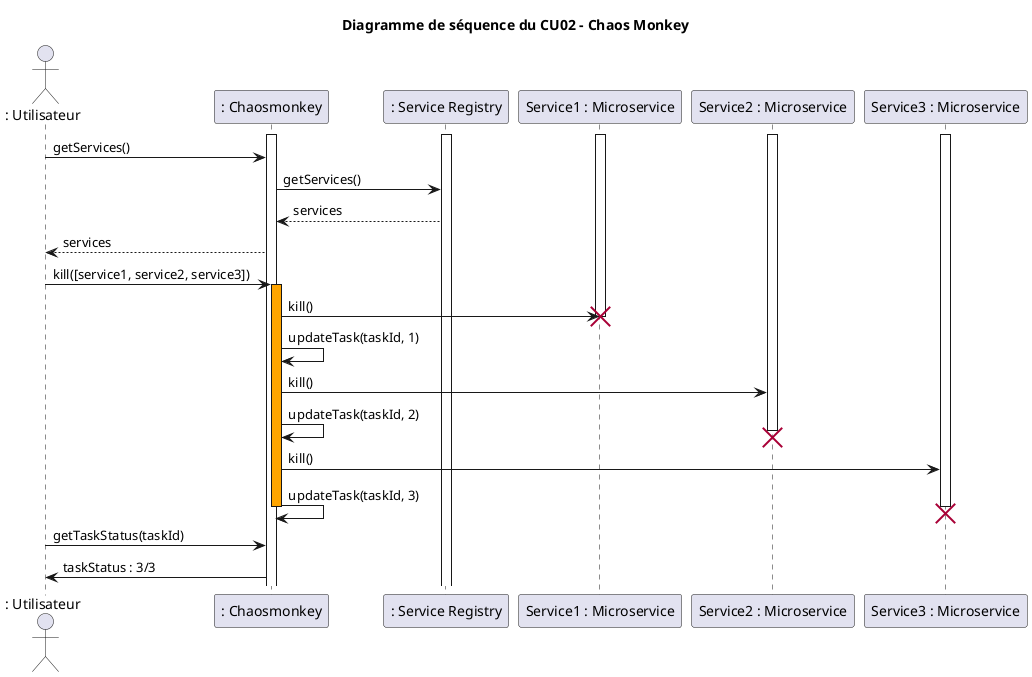 @startuml Convivialité : Supporter l'initiative de l'usager
title Diagramme de séquence du CU02 - Chaos Monkey

actor ": Utilisateur" as user
participant ": Chaosmonkey" as chaos
participant ": Service Registry" as services
participant "Service1 : Microservice" as s1
participant "Service2 : Microservice" as s2
participant "Service3 : Microservice" as s3


activate chaos
activate services
activate s1
activate s2
activate s3

user -> chaos : getServices()
chaos -> services : getServices()
services --> chaos : services
chaos --> user : services

user -> chaos : kill([service1, service2, service3])
activate chaos #orange
chaos -> s1 : kill()
destroy s1
chaos -> chaos : updateTask(taskId, 1)
chaos -> s2 : kill()
chaos -> chaos : updateTask(taskId, 2)
destroy s2
chaos -> s3 : kill()
chaos -> chaos : updateTask(taskId, 3)
destroy s3
deactivate chaos

user -> chaos : getTaskStatus(taskId)
chaos -> user : taskStatus : 3/3


@enduml
